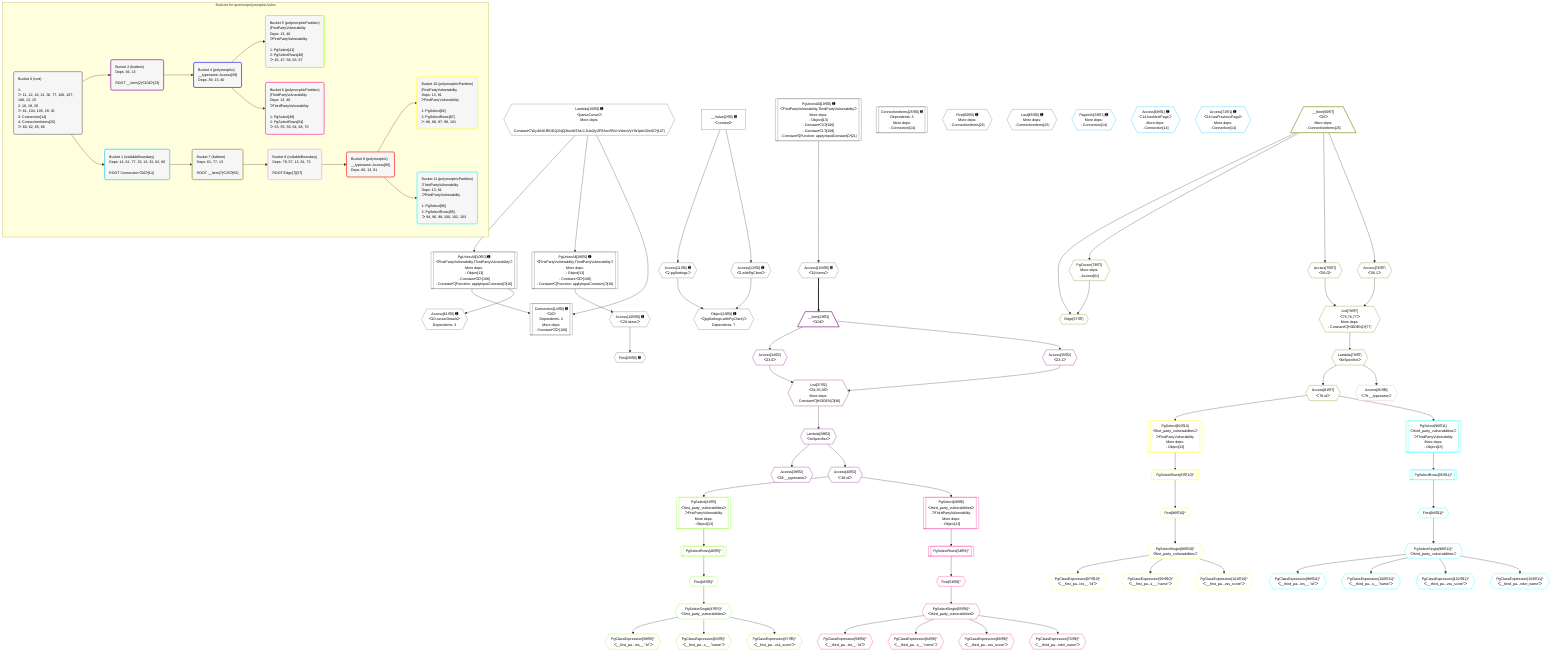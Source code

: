 %%{init: {'themeVariables': { 'fontSize': '12px'}}}%%
graph TD
    classDef path fill:#eee,stroke:#000,color:#000
    classDef plan fill:#fff,stroke-width:1px,color:#000
    classDef itemplan fill:#fff,stroke-width:2px,color:#000
    classDef unbatchedplan fill:#dff,stroke-width:1px,color:#000
    classDef sideeffectplan fill:#fcc,stroke-width:2px,color:#000
    classDef bucket fill:#f6f6f6,color:#000,stroke-width:2px,text-align:left

    subgraph "Buckets for queries/polymorphic/vulns"
    Bucket0("Bucket 0 (root)<br /><br />1: <br />ᐳ: 11, 12, 16, 21, 36, 77, 106, 107, 108, 13, 15<br />2: 10, 19, 28<br />ᐳ: 61, 104, 105, 29, 32<br />3: Connection[14]<br />4: ConnectionItems[25]<br />ᐳ: 60, 62, 65, 66"):::bucket
    Bucket1("Bucket 1 (nullableBoundary)<br />Deps: 14, 61, 77, 25, 13, 32, 62, 66<br /><br />ROOT Connectionᐸ10ᐳ[14]"):::bucket
    Bucket2("Bucket 2 (listItem)<br />Deps: 36, 13<br /><br />ROOT __Item{2}ᐸ104ᐳ[23]"):::bucket
    Bucket4("Bucket 4 (polymorphic)<br />__typename: Access[39]<br />Deps: 39, 13, 40"):::bucket
    Bucket5("Bucket 5 (polymorphicPartition)<br />|FirstPartyVulnerability<br />Deps: 13, 40<br />ᐳFirstPartyVulnerability<br /><br />1: PgSelect[41]<br />2: PgSelectRows[46]<br />ᐳ: 45, 47, 58, 63, 67"):::bucket
    Bucket6("Bucket 6 (polymorphicPartition)<br />|ThirdPartyVulnerability<br />Deps: 13, 40<br />ᐳThirdPartyVulnerability<br /><br />1: PgSelect[49]<br />2: PgSelectRows[54]<br />ᐳ: 53, 55, 59, 64, 68, 70"):::bucket
    Bucket7("Bucket 7 (listItem)<br />Deps: 61, 77, 13<br /><br />ROOT __Item{7}ᐸ25ᐳ[56]"):::bucket
    Bucket8("Bucket 8 (nullableBoundary)<br />Deps: 79, 57, 13, 81, 73<br /><br />ROOT Edge{7}[57]"):::bucket
    Bucket9("Bucket 9 (polymorphic)<br />__typename: Access[80]<br />Deps: 80, 13, 81"):::bucket
    Bucket10("Bucket 10 (polymorphicPartition)<br />|FirstPartyVulnerability<br />Deps: 13, 81<br />ᐳFirstPartyVulnerability<br /><br />1: PgSelect[82]<br />2: PgSelectRows[87]<br />ᐳ: 86, 88, 97, 99, 101"):::bucket
    Bucket11("Bucket 11 (polymorphicPartition)<br />|ThirdPartyVulnerability<br />Deps: 13, 81<br />ᐳThirdPartyVulnerability<br /><br />1: PgSelect[90]<br />2: PgSelectRows[95]<br />ᐳ: 94, 96, 98, 100, 102, 103"):::bucket
    end
    Bucket0 --> Bucket1 & Bucket2
    Bucket1 --> Bucket7
    Bucket2 --> Bucket4
    Bucket4 --> Bucket5 & Bucket6
    Bucket7 --> Bucket8
    Bucket8 --> Bucket9
    Bucket9 --> Bucket10 & Bucket11

    %% plan dependencies
    PgUnionAll10[["PgUnionAll[10∈0] ➊<br />ᐸFirstPartyVulnerability,ThirdPartyVulnerabilityᐳ<br />More deps:<br />- Object[13]<br />- Constantᐸ3ᐳ[106]<br />- Constantᐸ[Function: applyInputConstant]ᐳ[16]"]]:::plan
    Lambda15{{"Lambda[15∈0] ➊<br />ᐸparseCursorᐳ<br />More deps:<br />- Constantᐸ'WyJkNGRlODQ2NjQ3IiwiMTAiLCJUaGlyZFBhcnR5VnVsbmVyYWJpbGl0eSIᐳ[107]"}}:::plan
    Lambda15 --> PgUnionAll10
    PgUnionAll19[["PgUnionAll[19∈0] ➊<br />ᐸFirstPartyVulnerability,ThirdPartyVulnerabilityᐳ<br />More deps:<br />- Object[13]<br />- Constantᐸ3ᐳ[106]<br />- Constantᐸ1ᐳ[108]<br />- Constantᐸ[Function: applyInputConstant]ᐳ[21]"]]:::plan
    PgUnionAll28[["PgUnionAll[28∈0] ➊<br />ᐸFirstPartyVulnerability,ThirdPartyVulnerabilityᐳ<br />More deps:<br />- Object[13]<br />- Constantᐸ3ᐳ[106]<br />- Constantᐸ[Function: applyInputConstant]ᐳ[16]"]]:::plan
    Lambda15 --> PgUnionAll28
    Connection14[["Connection[14∈0] ➊<br />ᐸ10ᐳ<br />Dependents: 4<br />More deps:<br />- Constantᐸ3ᐳ[106]"]]:::plan
    PgUnionAll10 & Lambda15 --> Connection14
    Object13{{"Object[13∈0] ➊<br />ᐸ{pgSettings,withPgClient}ᐳ<br />Dependents: 7"}}:::plan
    Access11{{"Access[11∈0] ➊<br />ᐸ2.pgSettingsᐳ"}}:::plan
    Access12{{"Access[12∈0] ➊<br />ᐸ2.withPgClientᐳ"}}:::plan
    Access11 & Access12 --> Object13
    __Value2["__Value[2∈0] ➊<br />ᐸcontextᐳ"]:::plan
    __Value2 --> Access11
    __Value2 --> Access12
    ConnectionItems25[["ConnectionItems[25∈0] ➊<br />Dependents: 3<br />More deps:<br />- Connection[14]"]]:::plan
    First29{{"First[29∈0] ➊"}}:::plan
    Access105{{"Access[105∈0] ➊<br />ᐸ28.itemsᐳ"}}:::plan
    Access105 --> First29
    First60{{"First[60∈0] ➊<br />More deps:<br />- ConnectionItems[25]"}}:::plan
    Access61{{"Access[61∈0] ➊<br />ᐸ10.cursorDetailsᐳ<br />Dependents: 3"}}:::plan
    PgUnionAll10 --> Access61
    Last65{{"Last[65∈0] ➊<br />More deps:<br />- ConnectionItems[25]"}}:::plan
    Access104{{"Access[104∈0] ➊<br />ᐸ19.itemsᐳ"}}:::plan
    PgUnionAll19 --> Access104
    PgUnionAll28 --> Access105
    PageInfo33{{"PageInfo[33∈1] ➊<br />More deps:<br />- Connection[14]"}}:::plan
    Access69{{"Access[69∈1] ➊<br />ᐸ14.hasNextPageᐳ<br />More deps:<br />- Connection[14]"}}:::plan
    Access71{{"Access[71∈1] ➊<br />ᐸ14.hasPreviousPageᐳ<br />More deps:<br />- Connection[14]"}}:::plan
    List37{{"List[37∈2]<br />ᐸ34,35,36ᐳ<br />More deps:<br />- Constantᐸ[HIDDEN]ᐳ[36]"}}:::plan
    Access34{{"Access[34∈2]<br />ᐸ23.0ᐳ"}}:::plan
    Access35{{"Access[35∈2]<br />ᐸ23.1ᐳ"}}:::plan
    Access34 & Access35 --> List37
    __Item23[/"__Item[23∈2]<br />ᐸ104ᐳ"\]:::itemplan
    Access104 ==> __Item23
    __Item23 --> Access34
    __Item23 --> Access35
    Lambda38{{"Lambda[38∈2]<br />ᐸtoSpecifierᐳ"}}:::plan
    List37 --> Lambda38
    Access39{{"Access[39∈2]<br />ᐸ38.__typenameᐳ"}}:::plan
    Lambda38 --> Access39
    Access40{{"Access[40∈2]<br />ᐸ38.idᐳ"}}:::plan
    Lambda38 --> Access40
    PgSelect41[["PgSelect[41∈5]<br />ᐸfirst_party_vulnerabilitiesᐳ<br />ᐳFirstPartyVulnerability<br />More deps:<br />- Object[13]"]]:::plan
    Access40 --> PgSelect41
    First45{{"First[45∈5]^"}}:::plan
    PgSelectRows46[["PgSelectRows[46∈5]^"]]:::plan
    PgSelectRows46 --> First45
    PgSelect41 --> PgSelectRows46
    PgSelectSingle47{{"PgSelectSingle[47∈5]^<br />ᐸfirst_party_vulnerabilitiesᐳ"}}:::plan
    First45 --> PgSelectSingle47
    PgClassExpression58{{"PgClassExpression[58∈5]^<br />ᐸ__first_pa...ies__.”id”ᐳ"}}:::plan
    PgSelectSingle47 --> PgClassExpression58
    PgClassExpression63{{"PgClassExpression[63∈5]^<br />ᐸ__first_pa...s__.”name”ᐳ"}}:::plan
    PgSelectSingle47 --> PgClassExpression63
    PgClassExpression67{{"PgClassExpression[67∈5]^<br />ᐸ__first_pa...vss_score”ᐳ"}}:::plan
    PgSelectSingle47 --> PgClassExpression67
    PgSelect49[["PgSelect[49∈6]<br />ᐸthird_party_vulnerabilitiesᐳ<br />ᐳThirdPartyVulnerability<br />More deps:<br />- Object[13]"]]:::plan
    Access40 --> PgSelect49
    First53{{"First[53∈6]^"}}:::plan
    PgSelectRows54[["PgSelectRows[54∈6]^"]]:::plan
    PgSelectRows54 --> First53
    PgSelect49 --> PgSelectRows54
    PgSelectSingle55{{"PgSelectSingle[55∈6]^<br />ᐸthird_party_vulnerabilitiesᐳ"}}:::plan
    First53 --> PgSelectSingle55
    PgClassExpression59{{"PgClassExpression[59∈6]^<br />ᐸ__third_pa...ies__.”id”ᐳ"}}:::plan
    PgSelectSingle55 --> PgClassExpression59
    PgClassExpression64{{"PgClassExpression[64∈6]^<br />ᐸ__third_pa...s__.”name”ᐳ"}}:::plan
    PgSelectSingle55 --> PgClassExpression64
    PgClassExpression68{{"PgClassExpression[68∈6]^<br />ᐸ__third_pa...vss_score”ᐳ"}}:::plan
    PgSelectSingle55 --> PgClassExpression68
    PgClassExpression70{{"PgClassExpression[70∈6]^<br />ᐸ__third_pa...ndor_name”ᐳ"}}:::plan
    PgSelectSingle55 --> PgClassExpression70
    List78{{"List[78∈7]<br />ᐸ75,76,77ᐳ<br />More deps:<br />- Constantᐸ[HIDDEN]ᐳ[77]"}}:::plan
    Access75{{"Access[75∈7]<br />ᐸ56.0ᐳ"}}:::plan
    Access76{{"Access[76∈7]<br />ᐸ56.1ᐳ"}}:::plan
    Access75 & Access76 --> List78
    Edge57{{"Edge[57∈7]"}}:::plan
    __Item56[/"__Item[56∈7]<br />ᐸ25ᐳ<br />More deps:<br />- ConnectionItems[25]"\]:::itemplan
    PgCursor73{{"PgCursor[73∈7]<br />More deps:<br />- Access[61]"}}:::plan
    __Item56 & PgCursor73 --> Edge57
    __Item56 --> PgCursor73
    __Item56 --> Access75
    __Item56 --> Access76
    Lambda79{{"Lambda[79∈7]<br />ᐸtoSpecifierᐳ"}}:::plan
    List78 --> Lambda79
    Access81{{"Access[81∈7]<br />ᐸ79.idᐳ"}}:::plan
    Lambda79 --> Access81
    Access80{{"Access[80∈8]<br />ᐸ79.__typenameᐳ"}}:::plan
    Lambda79 --> Access80
    PgSelect82[["PgSelect[82∈10]<br />ᐸfirst_party_vulnerabilitiesᐳ<br />ᐳFirstPartyVulnerability<br />More deps:<br />- Object[13]"]]:::plan
    Access81 --> PgSelect82
    First86{{"First[86∈10]^"}}:::plan
    PgSelectRows87[["PgSelectRows[87∈10]^"]]:::plan
    PgSelectRows87 --> First86
    PgSelect82 --> PgSelectRows87
    PgSelectSingle88{{"PgSelectSingle[88∈10]^<br />ᐸfirst_party_vulnerabilitiesᐳ"}}:::plan
    First86 --> PgSelectSingle88
    PgClassExpression97{{"PgClassExpression[97∈10]^<br />ᐸ__first_pa...ies__.”id”ᐳ"}}:::plan
    PgSelectSingle88 --> PgClassExpression97
    PgClassExpression99{{"PgClassExpression[99∈10]^<br />ᐸ__first_pa...s__.”name”ᐳ"}}:::plan
    PgSelectSingle88 --> PgClassExpression99
    PgClassExpression101{{"PgClassExpression[101∈10]^<br />ᐸ__first_pa...vss_score”ᐳ"}}:::plan
    PgSelectSingle88 --> PgClassExpression101
    PgSelect90[["PgSelect[90∈11]<br />ᐸthird_party_vulnerabilitiesᐳ<br />ᐳThirdPartyVulnerability<br />More deps:<br />- Object[13]"]]:::plan
    Access81 --> PgSelect90
    First94{{"First[94∈11]^"}}:::plan
    PgSelectRows95[["PgSelectRows[95∈11]^"]]:::plan
    PgSelectRows95 --> First94
    PgSelect90 --> PgSelectRows95
    PgSelectSingle96{{"PgSelectSingle[96∈11]^<br />ᐸthird_party_vulnerabilitiesᐳ"}}:::plan
    First94 --> PgSelectSingle96
    PgClassExpression98{{"PgClassExpression[98∈11]^<br />ᐸ__third_pa...ies__.”id”ᐳ"}}:::plan
    PgSelectSingle96 --> PgClassExpression98
    PgClassExpression100{{"PgClassExpression[100∈11]^<br />ᐸ__third_pa...s__.”name”ᐳ"}}:::plan
    PgSelectSingle96 --> PgClassExpression100
    PgClassExpression102{{"PgClassExpression[102∈11]^<br />ᐸ__third_pa...vss_score”ᐳ"}}:::plan
    PgSelectSingle96 --> PgClassExpression102
    PgClassExpression103{{"PgClassExpression[103∈11]^<br />ᐸ__third_pa...ndor_name”ᐳ"}}:::plan
    PgSelectSingle96 --> PgClassExpression103

    %% define steps
    classDef bucket0 stroke:#696969
    class Bucket0,__Value2,PgUnionAll10,Access11,Access12,Object13,Connection14,Lambda15,PgUnionAll19,ConnectionItems25,PgUnionAll28,First29,First60,Access61,Last65,Access104,Access105 bucket0
    classDef bucket1 stroke:#00bfff
    class Bucket1,PageInfo33,Access69,Access71 bucket1
    classDef bucket2 stroke:#7f007f
    class Bucket2,__Item23,Access34,Access35,List37,Lambda38,Access39,Access40 bucket2
    classDef bucket4 stroke:#0000ff
    class Bucket4 bucket4
    classDef bucket5 stroke:#7fff00
    class Bucket5,PgSelect41,First45,PgSelectRows46,PgSelectSingle47,PgClassExpression58,PgClassExpression63,PgClassExpression67 bucket5
    classDef bucket6 stroke:#ff1493
    class Bucket6,PgSelect49,First53,PgSelectRows54,PgSelectSingle55,PgClassExpression59,PgClassExpression64,PgClassExpression68,PgClassExpression70 bucket6
    classDef bucket7 stroke:#808000
    class Bucket7,__Item56,Edge57,PgCursor73,Access75,Access76,List78,Lambda79,Access81 bucket7
    classDef bucket8 stroke:#dda0dd
    class Bucket8,Access80 bucket8
    classDef bucket9 stroke:#ff0000
    class Bucket9 bucket9
    classDef bucket10 stroke:#ffff00
    class Bucket10,PgSelect82,First86,PgSelectRows87,PgSelectSingle88,PgClassExpression97,PgClassExpression99,PgClassExpression101 bucket10
    classDef bucket11 stroke:#00ffff
    class Bucket11,PgSelect90,First94,PgSelectRows95,PgSelectSingle96,PgClassExpression98,PgClassExpression100,PgClassExpression102,PgClassExpression103 bucket11